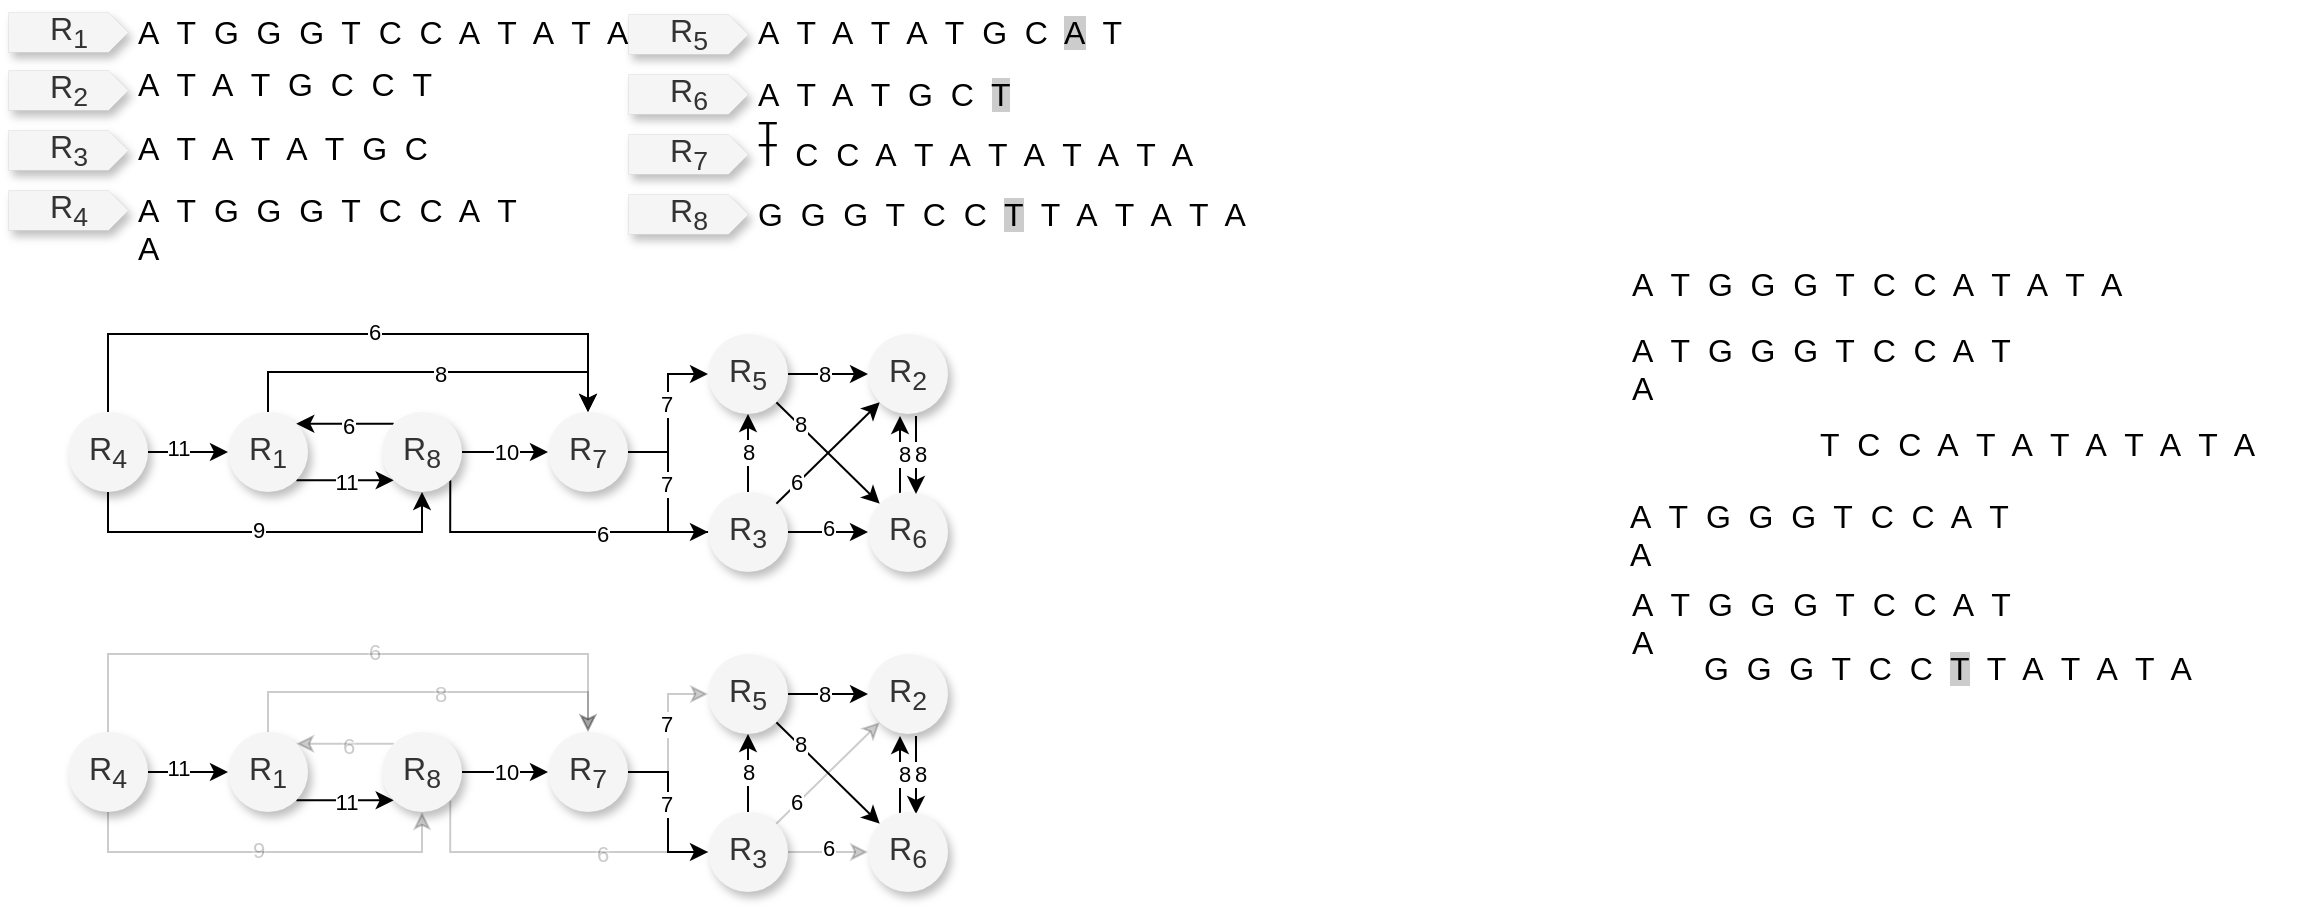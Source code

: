<mxfile version="24.3.1" type="github">
  <diagram name="Page-1" id="3ytib0Ygw_xLYDBIZhBg">
    <mxGraphModel dx="1434" dy="759" grid="1" gridSize="10" guides="1" tooltips="1" connect="1" arrows="1" fold="1" page="1" pageScale="1" pageWidth="850" pageHeight="1100" math="0" shadow="0">
      <root>
        <mxCell id="0" />
        <mxCell id="1" parent="0" />
        <mxCell id="NRrkbkx58YSTAkcjEtVz-2" value="&lt;font style=&quot;font-size: 16px;&quot;&gt;A&amp;nbsp; T&amp;nbsp; G&amp;nbsp; G&amp;nbsp; G&amp;nbsp; T&amp;nbsp; C&amp;nbsp; C&amp;nbsp; A&amp;nbsp; T&amp;nbsp; A&lt;/font&gt;&lt;font style=&quot;font-size: 16px;&quot;&gt;&amp;nbsp; T&lt;/font&gt;&lt;font style=&quot;font-size: 16px;&quot;&gt;&amp;nbsp; A&amp;nbsp; &lt;/font&gt;" style="text;whiteSpace=wrap;html=1;" vertex="1" parent="1">
          <mxGeometry x="73" y="34" width="260" height="33" as="geometry" />
        </mxCell>
        <mxCell id="NRrkbkx58YSTAkcjEtVz-3" value="&lt;font style=&quot;font-size: 16px;&quot;&gt;A&amp;nbsp; T&amp;nbsp; G&amp;nbsp; G&amp;nbsp; G&amp;nbsp; T&amp;nbsp; C&amp;nbsp; C&amp;nbsp; A&amp;nbsp; T&amp;nbsp; A&lt;/font&gt;&lt;font style=&quot;font-size: 16px;&quot;&gt;&amp;nbsp; &lt;/font&gt;" style="text;whiteSpace=wrap;html=1;" vertex="1" parent="1">
          <mxGeometry x="73" y="122.5" width="211" height="33" as="geometry" />
        </mxCell>
        <mxCell id="NRrkbkx58YSTAkcjEtVz-4" value="&lt;font style=&quot;font-size: 16px;&quot;&gt;G&amp;nbsp; G&amp;nbsp; G&amp;nbsp; T&amp;nbsp; C&amp;nbsp; C&amp;nbsp; &lt;span style=&quot;background-color: rgb(204, 204, 204);&quot;&gt;T&lt;/span&gt;&amp;nbsp; T&amp;nbsp; A&lt;/font&gt;&lt;font style=&quot;font-size: 16px;&quot;&gt;&amp;nbsp; T&lt;/font&gt;&lt;font style=&quot;font-size: 16px;&quot;&gt;&amp;nbsp; A&amp;nbsp; T&lt;/font&gt;&lt;font style=&quot;font-size: 16px;&quot;&gt;&amp;nbsp; &lt;/font&gt;&lt;font style=&quot;font-size: 16px;&quot;&gt;A&lt;/font&gt;" style="text;whiteSpace=wrap;html=1;" vertex="1" parent="1">
          <mxGeometry x="383" y="125" width="270" height="30" as="geometry" />
        </mxCell>
        <mxCell id="NRrkbkx58YSTAkcjEtVz-5" value="&lt;font style=&quot;font-size: 16px;&quot;&gt;T&amp;nbsp; C&amp;nbsp; C&amp;nbsp; A&amp;nbsp; T&amp;nbsp; A&lt;/font&gt;&lt;font style=&quot;font-size: 16px;&quot;&gt;&amp;nbsp; T&lt;/font&gt;&lt;font style=&quot;font-size: 16px;&quot;&gt;&amp;nbsp; A&amp;nbsp; T&lt;/font&gt;&lt;font style=&quot;font-size: 16px;&quot;&gt;&amp;nbsp; &lt;/font&gt;&lt;font style=&quot;font-size: 16px;&quot;&gt;A&amp;nbsp; T&lt;/font&gt;&lt;font style=&quot;font-size: 16px;&quot;&gt;&amp;nbsp; A&lt;/font&gt;" style="text;whiteSpace=wrap;html=1;" vertex="1" parent="1">
          <mxGeometry x="383" y="95" width="250" height="25" as="geometry" />
        </mxCell>
        <mxCell id="NRrkbkx58YSTAkcjEtVz-6" value="&lt;font style=&quot;font-size: 16px;&quot;&gt; &lt;/font&gt;&lt;font style=&quot;font-size: 16px;&quot;&gt;A&amp;nbsp; T&lt;/font&gt;&lt;font style=&quot;font-size: 16px;&quot;&gt;&amp;nbsp; A&amp;nbsp; T&amp;nbsp; A&amp;nbsp; &lt;/font&gt;&lt;font style=&quot;font-size: 16px;&quot;&gt;T&amp;nbsp; &lt;/font&gt;&lt;font style=&quot;font-size: 16px;&quot;&gt;G&amp;nbsp; C&amp;nbsp; &lt;span style=&quot;background-color: rgb(204, 204, 204);&quot;&gt;A&lt;/span&gt;&amp;nbsp; T&lt;br&gt;&lt;/font&gt;" style="text;whiteSpace=wrap;html=1;" vertex="1" parent="1">
          <mxGeometry x="383" y="34" width="190" height="34" as="geometry" />
        </mxCell>
        <mxCell id="NRrkbkx58YSTAkcjEtVz-7" value="&lt;font style=&quot;font-size: 16px;&quot;&gt;A&amp;nbsp; T&lt;/font&gt;&lt;font style=&quot;font-size: 16px;&quot;&gt;&amp;nbsp; A&amp;nbsp; T&amp;nbsp; A&amp;nbsp; &lt;/font&gt;&lt;font style=&quot;font-size: 16px;&quot;&gt;T&amp;nbsp; &lt;/font&gt;&lt;font style=&quot;font-size: 16px;&quot;&gt;G&amp;nbsp; C&lt;/font&gt;" style="text;whiteSpace=wrap;html=1;" vertex="1" parent="1">
          <mxGeometry x="73" y="92" width="170" height="29" as="geometry" />
        </mxCell>
        <mxCell id="NRrkbkx58YSTAkcjEtVz-8" value="&lt;font style=&quot;font-size: 16px;&quot;&gt; A&amp;nbsp; T&amp;nbsp; A&amp;nbsp; &lt;/font&gt;&lt;font style=&quot;font-size: 16px;&quot;&gt;T&amp;nbsp; &lt;/font&gt;&lt;font style=&quot;font-size: 16px;&quot;&gt;G&amp;nbsp; С&amp;nbsp; С&amp;nbsp; T&lt;br&gt;&lt;/font&gt;" style="text;whiteSpace=wrap;html=1;" vertex="1" parent="1">
          <mxGeometry x="73" y="60" width="164" height="29" as="geometry" />
        </mxCell>
        <mxCell id="NRrkbkx58YSTAkcjEtVz-9" value="&lt;font style=&quot;font-size: 16px;&quot;&gt;A&amp;nbsp; T&amp;nbsp; A&amp;nbsp; &lt;/font&gt;&lt;font style=&quot;font-size: 16px;&quot;&gt;T&amp;nbsp; &lt;/font&gt;&lt;font style=&quot;font-size: 16px;&quot;&gt;G&amp;nbsp; C&amp;nbsp; &lt;span style=&quot;background-color: rgb(204, 204, 204);&quot;&gt;T&lt;/span&gt;&amp;nbsp; T&lt;/font&gt;&lt;font style=&quot;font-size: 16px;&quot;&gt; &lt;/font&gt;" style="text;whiteSpace=wrap;html=1;" vertex="1" parent="1">
          <mxGeometry x="383" y="65.0" width="144" height="30" as="geometry" />
        </mxCell>
        <mxCell id="NRrkbkx58YSTAkcjEtVz-11" value="&lt;font style=&quot;font-size: 16px;&quot;&gt;R&lt;sub&gt;1&lt;br&gt;&lt;/sub&gt;&lt;/font&gt;" style="html=1;shadow=1;dashed=0;align=center;verticalAlign=middle;shape=mxgraph.arrows2.arrow;dy=0;dx=10;notch=0;fillColor=#f5f5f5;fontColor=#333333;strokeColor=#666666;strokeWidth=0;" vertex="1" parent="1">
          <mxGeometry x="10" y="40" width="60" height="20" as="geometry" />
        </mxCell>
        <mxCell id="NRrkbkx58YSTAkcjEtVz-19" value="&lt;font style=&quot;font-size: 16px;&quot;&gt;R&lt;sub&gt;2&lt;br&gt;&lt;/sub&gt;&lt;/font&gt;" style="html=1;shadow=1;dashed=0;align=center;verticalAlign=middle;shape=mxgraph.arrows2.arrow;dy=0;dx=10;notch=0;fillColor=#f5f5f5;fontColor=#333333;strokeColor=#666666;strokeWidth=0;" vertex="1" parent="1">
          <mxGeometry x="10" y="69" width="60" height="20" as="geometry" />
        </mxCell>
        <mxCell id="NRrkbkx58YSTAkcjEtVz-20" value="&lt;font style=&quot;font-size: 16px;&quot;&gt;R&lt;sub&gt;3&lt;br&gt;&lt;/sub&gt;&lt;/font&gt;" style="html=1;shadow=1;dashed=0;align=center;verticalAlign=middle;shape=mxgraph.arrows2.arrow;dy=0;dx=10;notch=0;fillColor=#f5f5f5;fontColor=#333333;strokeColor=#666666;strokeWidth=0;" vertex="1" parent="1">
          <mxGeometry x="10" y="99" width="60" height="20" as="geometry" />
        </mxCell>
        <mxCell id="NRrkbkx58YSTAkcjEtVz-21" value="&lt;font style=&quot;font-size: 16px;&quot;&gt;R&lt;sub&gt;4&lt;br&gt;&lt;/sub&gt;&lt;/font&gt;" style="html=1;shadow=1;dashed=0;align=center;verticalAlign=middle;shape=mxgraph.arrows2.arrow;dy=0;dx=10;notch=0;fillColor=#f5f5f5;fontColor=#333333;strokeColor=#666666;strokeWidth=0;" vertex="1" parent="1">
          <mxGeometry x="10" y="129" width="60" height="20" as="geometry" />
        </mxCell>
        <mxCell id="NRrkbkx58YSTAkcjEtVz-22" value="&lt;font style=&quot;font-size: 16px;&quot;&gt;R&lt;sub&gt;5&lt;br&gt;&lt;/sub&gt;&lt;/font&gt;" style="html=1;shadow=1;dashed=0;align=center;verticalAlign=middle;shape=mxgraph.arrows2.arrow;dy=0;dx=10;notch=0;fillColor=#f5f5f5;fontColor=#333333;strokeColor=#666666;strokeWidth=0;" vertex="1" parent="1">
          <mxGeometry x="320" y="41" width="60" height="20" as="geometry" />
        </mxCell>
        <mxCell id="NRrkbkx58YSTAkcjEtVz-23" value="&lt;font style=&quot;font-size: 16px;&quot;&gt;R&lt;sub&gt;6&lt;br&gt;&lt;/sub&gt;&lt;/font&gt;" style="html=1;shadow=1;dashed=0;align=center;verticalAlign=middle;shape=mxgraph.arrows2.arrow;dy=0;dx=10;notch=0;fillColor=#f5f5f5;fontColor=#333333;strokeColor=#666666;strokeWidth=0;" vertex="1" parent="1">
          <mxGeometry x="320" y="71" width="60" height="20" as="geometry" />
        </mxCell>
        <mxCell id="NRrkbkx58YSTAkcjEtVz-24" value="&lt;font style=&quot;font-size: 16px;&quot;&gt;R&lt;sub&gt;7&lt;br&gt;&lt;/sub&gt;&lt;/font&gt;" style="html=1;shadow=1;dashed=0;align=center;verticalAlign=middle;shape=mxgraph.arrows2.arrow;dy=0;dx=10;notch=0;fillColor=#f5f5f5;fontColor=#333333;strokeColor=#666666;strokeWidth=0;" vertex="1" parent="1">
          <mxGeometry x="320" y="101" width="60" height="20" as="geometry" />
        </mxCell>
        <mxCell id="NRrkbkx58YSTAkcjEtVz-25" value="&lt;font style=&quot;font-size: 16px;&quot;&gt;R&lt;sub&gt;8&lt;br&gt;&lt;/sub&gt;&lt;/font&gt;" style="html=1;shadow=1;dashed=0;align=center;verticalAlign=middle;shape=mxgraph.arrows2.arrow;dy=0;dx=10;notch=0;fillColor=#f5f5f5;fontColor=#333333;strokeColor=#666666;strokeWidth=0;" vertex="1" parent="1">
          <mxGeometry x="320" y="131" width="60" height="20" as="geometry" />
        </mxCell>
        <mxCell id="NRrkbkx58YSTAkcjEtVz-107" value="" style="group" vertex="1" connectable="0" parent="1">
          <mxGeometry x="40" y="201" width="440" height="119" as="geometry" />
        </mxCell>
        <mxCell id="NRrkbkx58YSTAkcjEtVz-101" style="rounded=0;orthogonalLoop=1;jettySize=auto;html=1;exitX=1;exitY=1;exitDx=0;exitDy=0;entryX=0;entryY=0;entryDx=0;entryDy=0;" edge="1" parent="NRrkbkx58YSTAkcjEtVz-107" source="NRrkbkx58YSTAkcjEtVz-84" target="NRrkbkx58YSTAkcjEtVz-89">
          <mxGeometry relative="1" as="geometry" />
        </mxCell>
        <mxCell id="NRrkbkx58YSTAkcjEtVz-35" style="edgeStyle=orthogonalEdgeStyle;rounded=0;orthogonalLoop=1;jettySize=auto;html=1;exitX=1;exitY=0.5;exitDx=0;exitDy=0;entryX=0;entryY=0.5;entryDx=0;entryDy=0;" edge="1" parent="NRrkbkx58YSTAkcjEtVz-107" source="NRrkbkx58YSTAkcjEtVz-27" target="NRrkbkx58YSTAkcjEtVz-34">
          <mxGeometry relative="1" as="geometry" />
        </mxCell>
        <mxCell id="NRrkbkx58YSTAkcjEtVz-53" value="11" style="edgeLabel;html=1;align=center;verticalAlign=middle;resizable=0;points=[];" vertex="1" connectable="0" parent="NRrkbkx58YSTAkcjEtVz-35">
          <mxGeometry x="-0.242" y="2" relative="1" as="geometry">
            <mxPoint as="offset" />
          </mxGeometry>
        </mxCell>
        <mxCell id="NRrkbkx58YSTAkcjEtVz-42" style="edgeStyle=orthogonalEdgeStyle;rounded=0;orthogonalLoop=1;jettySize=auto;html=1;exitX=0.5;exitY=1;exitDx=0;exitDy=0;entryX=0.5;entryY=1;entryDx=0;entryDy=0;" edge="1" parent="NRrkbkx58YSTAkcjEtVz-107" source="NRrkbkx58YSTAkcjEtVz-27" target="NRrkbkx58YSTAkcjEtVz-40">
          <mxGeometry relative="1" as="geometry" />
        </mxCell>
        <mxCell id="NRrkbkx58YSTAkcjEtVz-52" value="9" style="edgeLabel;html=1;align=center;verticalAlign=middle;resizable=0;points=[];" vertex="1" connectable="0" parent="NRrkbkx58YSTAkcjEtVz-42">
          <mxGeometry x="-0.035" y="1" relative="1" as="geometry">
            <mxPoint as="offset" />
          </mxGeometry>
        </mxCell>
        <mxCell id="NRrkbkx58YSTAkcjEtVz-61" style="edgeStyle=orthogonalEdgeStyle;rounded=0;orthogonalLoop=1;jettySize=auto;html=1;exitX=0.5;exitY=0;exitDx=0;exitDy=0;entryX=0.5;entryY=0;entryDx=0;entryDy=0;" edge="1" parent="NRrkbkx58YSTAkcjEtVz-107" source="NRrkbkx58YSTAkcjEtVz-27" target="NRrkbkx58YSTAkcjEtVz-55">
          <mxGeometry relative="1" as="geometry">
            <Array as="points">
              <mxPoint x="20" />
              <mxPoint x="260" />
            </Array>
          </mxGeometry>
        </mxCell>
        <mxCell id="NRrkbkx58YSTAkcjEtVz-63" value="6" style="edgeLabel;html=1;align=center;verticalAlign=middle;resizable=0;points=[];" vertex="1" connectable="0" parent="NRrkbkx58YSTAkcjEtVz-61">
          <mxGeometry x="0.083" y="1" relative="1" as="geometry">
            <mxPoint as="offset" />
          </mxGeometry>
        </mxCell>
        <mxCell id="NRrkbkx58YSTAkcjEtVz-27" value="&lt;font style=&quot;font-size: 16px;&quot;&gt;R&lt;sub&gt;4&lt;/sub&gt;&lt;/font&gt;" style="ellipse;whiteSpace=wrap;html=1;aspect=fixed;fillColor=#f5f5f5;fontColor=#333333;strokeColor=none;shadow=1;" vertex="1" parent="NRrkbkx58YSTAkcjEtVz-107">
          <mxGeometry y="39" width="40" height="40" as="geometry" />
        </mxCell>
        <mxCell id="NRrkbkx58YSTAkcjEtVz-60" style="edgeStyle=orthogonalEdgeStyle;rounded=0;orthogonalLoop=1;jettySize=auto;html=1;exitX=0.5;exitY=0;exitDx=0;exitDy=0;entryX=0.5;entryY=0;entryDx=0;entryDy=0;" edge="1" parent="NRrkbkx58YSTAkcjEtVz-107" source="NRrkbkx58YSTAkcjEtVz-34" target="NRrkbkx58YSTAkcjEtVz-55">
          <mxGeometry relative="1" as="geometry" />
        </mxCell>
        <mxCell id="NRrkbkx58YSTAkcjEtVz-62" value="8" style="edgeLabel;html=1;align=center;verticalAlign=middle;resizable=0;points=[];" vertex="1" connectable="0" parent="NRrkbkx58YSTAkcjEtVz-60">
          <mxGeometry x="0.056" y="-1" relative="1" as="geometry">
            <mxPoint as="offset" />
          </mxGeometry>
        </mxCell>
        <mxCell id="NRrkbkx58YSTAkcjEtVz-75" style="edgeStyle=orthogonalEdgeStyle;rounded=0;orthogonalLoop=1;jettySize=auto;html=1;exitX=1;exitY=1;exitDx=0;exitDy=0;entryX=0;entryY=1;entryDx=0;entryDy=0;" edge="1" parent="NRrkbkx58YSTAkcjEtVz-107" source="NRrkbkx58YSTAkcjEtVz-34" target="NRrkbkx58YSTAkcjEtVz-40">
          <mxGeometry relative="1" as="geometry" />
        </mxCell>
        <mxCell id="NRrkbkx58YSTAkcjEtVz-76" value="11" style="edgeLabel;html=1;align=center;verticalAlign=middle;resizable=0;points=[];" vertex="1" connectable="0" parent="NRrkbkx58YSTAkcjEtVz-75">
          <mxGeometry x="0.139" y="-1" relative="1" as="geometry">
            <mxPoint as="offset" />
          </mxGeometry>
        </mxCell>
        <mxCell id="NRrkbkx58YSTAkcjEtVz-34" value="&lt;font style=&quot;font-size: 16px;&quot;&gt;R&lt;sub&gt;1&lt;/sub&gt;&lt;/font&gt;" style="ellipse;whiteSpace=wrap;html=1;aspect=fixed;fillColor=#f5f5f5;fontColor=#333333;strokeColor=none;shadow=1;" vertex="1" parent="NRrkbkx58YSTAkcjEtVz-107">
          <mxGeometry x="80" y="39" width="40" height="40" as="geometry" />
        </mxCell>
        <mxCell id="NRrkbkx58YSTAkcjEtVz-56" style="edgeStyle=orthogonalEdgeStyle;rounded=0;orthogonalLoop=1;jettySize=auto;html=1;exitX=1;exitY=0.5;exitDx=0;exitDy=0;entryX=0;entryY=0.5;entryDx=0;entryDy=0;" edge="1" parent="NRrkbkx58YSTAkcjEtVz-107" source="NRrkbkx58YSTAkcjEtVz-40" target="NRrkbkx58YSTAkcjEtVz-55">
          <mxGeometry relative="1" as="geometry" />
        </mxCell>
        <mxCell id="NRrkbkx58YSTAkcjEtVz-57" value="10" style="edgeLabel;html=1;align=center;verticalAlign=middle;resizable=0;points=[];" vertex="1" connectable="0" parent="NRrkbkx58YSTAkcjEtVz-56">
          <mxGeometry x="0.004" relative="1" as="geometry">
            <mxPoint as="offset" />
          </mxGeometry>
        </mxCell>
        <mxCell id="NRrkbkx58YSTAkcjEtVz-73" style="edgeStyle=orthogonalEdgeStyle;rounded=0;orthogonalLoop=1;jettySize=auto;html=1;exitX=0;exitY=0;exitDx=0;exitDy=0;entryX=1;entryY=0;entryDx=0;entryDy=0;" edge="1" parent="NRrkbkx58YSTAkcjEtVz-107" source="NRrkbkx58YSTAkcjEtVz-40" target="NRrkbkx58YSTAkcjEtVz-34">
          <mxGeometry relative="1" as="geometry" />
        </mxCell>
        <mxCell id="NRrkbkx58YSTAkcjEtVz-74" value="6" style="edgeLabel;html=1;align=center;verticalAlign=middle;resizable=0;points=[];" vertex="1" connectable="0" parent="NRrkbkx58YSTAkcjEtVz-73">
          <mxGeometry x="0.052" y="-1" relative="1" as="geometry">
            <mxPoint y="2" as="offset" />
          </mxGeometry>
        </mxCell>
        <mxCell id="NRrkbkx58YSTAkcjEtVz-77" style="edgeStyle=orthogonalEdgeStyle;rounded=0;orthogonalLoop=1;jettySize=auto;html=1;exitX=1;exitY=1;exitDx=0;exitDy=0;entryX=0.5;entryY=1;entryDx=0;entryDy=0;" edge="1" parent="NRrkbkx58YSTAkcjEtVz-107" source="NRrkbkx58YSTAkcjEtVz-40" target="NRrkbkx58YSTAkcjEtVz-64">
          <mxGeometry relative="1" as="geometry">
            <Array as="points">
              <mxPoint x="191" y="99" />
              <mxPoint x="340" y="99" />
            </Array>
          </mxGeometry>
        </mxCell>
        <mxCell id="NRrkbkx58YSTAkcjEtVz-78" value="6" style="edgeLabel;html=1;align=center;verticalAlign=middle;resizable=0;points=[];" vertex="1" connectable="0" parent="NRrkbkx58YSTAkcjEtVz-77">
          <mxGeometry x="0.043" y="-1" relative="1" as="geometry">
            <mxPoint as="offset" />
          </mxGeometry>
        </mxCell>
        <mxCell id="NRrkbkx58YSTAkcjEtVz-40" value="&lt;font style=&quot;font-size: 16px;&quot;&gt;R&lt;sub&gt;8&lt;/sub&gt;&lt;/font&gt;" style="ellipse;whiteSpace=wrap;html=1;aspect=fixed;fillColor=#f5f5f5;fontColor=#333333;strokeColor=none;shadow=1;" vertex="1" parent="NRrkbkx58YSTAkcjEtVz-107">
          <mxGeometry x="157" y="39" width="40" height="40" as="geometry" />
        </mxCell>
        <mxCell id="NRrkbkx58YSTAkcjEtVz-65" style="edgeStyle=orthogonalEdgeStyle;rounded=0;orthogonalLoop=1;jettySize=auto;html=1;exitX=1;exitY=0.5;exitDx=0;exitDy=0;entryX=0;entryY=0.5;entryDx=0;entryDy=0;" edge="1" parent="NRrkbkx58YSTAkcjEtVz-107" source="NRrkbkx58YSTAkcjEtVz-55" target="NRrkbkx58YSTAkcjEtVz-64">
          <mxGeometry relative="1" as="geometry" />
        </mxCell>
        <mxCell id="NRrkbkx58YSTAkcjEtVz-81" value="7" style="edgeLabel;html=1;align=center;verticalAlign=middle;resizable=0;points=[];" vertex="1" connectable="0" parent="NRrkbkx58YSTAkcjEtVz-65">
          <mxGeometry x="-0.105" y="-1" relative="1" as="geometry">
            <mxPoint as="offset" />
          </mxGeometry>
        </mxCell>
        <mxCell id="NRrkbkx58YSTAkcjEtVz-86" style="edgeStyle=orthogonalEdgeStyle;rounded=0;orthogonalLoop=1;jettySize=auto;html=1;exitX=1;exitY=0.5;exitDx=0;exitDy=0;entryX=0;entryY=0.5;entryDx=0;entryDy=0;" edge="1" parent="NRrkbkx58YSTAkcjEtVz-107" source="NRrkbkx58YSTAkcjEtVz-55" target="NRrkbkx58YSTAkcjEtVz-84">
          <mxGeometry relative="1" as="geometry" />
        </mxCell>
        <mxCell id="NRrkbkx58YSTAkcjEtVz-87" value="7" style="edgeLabel;html=1;align=center;verticalAlign=middle;resizable=0;points=[];" vertex="1" connectable="0" parent="NRrkbkx58YSTAkcjEtVz-86">
          <mxGeometry x="0.117" y="1" relative="1" as="geometry">
            <mxPoint as="offset" />
          </mxGeometry>
        </mxCell>
        <mxCell id="NRrkbkx58YSTAkcjEtVz-55" value="&lt;font style=&quot;font-size: 16px;&quot;&gt;R&lt;sub&gt;7&lt;/sub&gt;&lt;/font&gt;" style="ellipse;whiteSpace=wrap;html=1;aspect=fixed;fillColor=#f5f5f5;fontColor=#333333;strokeColor=none;shadow=1;" vertex="1" parent="NRrkbkx58YSTAkcjEtVz-107">
          <mxGeometry x="240" y="39" width="40" height="40" as="geometry" />
        </mxCell>
        <mxCell id="NRrkbkx58YSTAkcjEtVz-94" style="rounded=0;orthogonalLoop=1;jettySize=auto;html=1;exitX=1;exitY=0;exitDx=0;exitDy=0;entryX=0;entryY=1;entryDx=0;entryDy=0;" edge="1" parent="NRrkbkx58YSTAkcjEtVz-107" source="NRrkbkx58YSTAkcjEtVz-64" target="NRrkbkx58YSTAkcjEtVz-88">
          <mxGeometry relative="1" as="geometry" />
        </mxCell>
        <mxCell id="NRrkbkx58YSTAkcjEtVz-96" value="6" style="edgeLabel;html=1;align=center;verticalAlign=middle;resizable=0;points=[];" vertex="1" connectable="0" parent="NRrkbkx58YSTAkcjEtVz-94">
          <mxGeometry x="0.021" y="2" relative="1" as="geometry">
            <mxPoint x="-15" y="16" as="offset" />
          </mxGeometry>
        </mxCell>
        <mxCell id="NRrkbkx58YSTAkcjEtVz-97" style="edgeStyle=orthogonalEdgeStyle;rounded=0;orthogonalLoop=1;jettySize=auto;html=1;exitX=0.5;exitY=0;exitDx=0;exitDy=0;entryX=0.5;entryY=1;entryDx=0;entryDy=0;" edge="1" parent="NRrkbkx58YSTAkcjEtVz-107" source="NRrkbkx58YSTAkcjEtVz-64" target="NRrkbkx58YSTAkcjEtVz-84">
          <mxGeometry relative="1" as="geometry" />
        </mxCell>
        <mxCell id="NRrkbkx58YSTAkcjEtVz-98" value="8" style="edgeLabel;html=1;align=center;verticalAlign=middle;resizable=0;points=[];" vertex="1" connectable="0" parent="NRrkbkx58YSTAkcjEtVz-97">
          <mxGeometry x="0.058" relative="1" as="geometry">
            <mxPoint as="offset" />
          </mxGeometry>
        </mxCell>
        <mxCell id="NRrkbkx58YSTAkcjEtVz-99" style="edgeStyle=orthogonalEdgeStyle;rounded=0;orthogonalLoop=1;jettySize=auto;html=1;exitX=1;exitY=0.5;exitDx=0;exitDy=0;entryX=0;entryY=0.5;entryDx=0;entryDy=0;" edge="1" parent="NRrkbkx58YSTAkcjEtVz-107" source="NRrkbkx58YSTAkcjEtVz-64" target="NRrkbkx58YSTAkcjEtVz-89">
          <mxGeometry relative="1" as="geometry" />
        </mxCell>
        <mxCell id="NRrkbkx58YSTAkcjEtVz-100" value="6" style="edgeLabel;html=1;align=center;verticalAlign=middle;resizable=0;points=[];" vertex="1" connectable="0" parent="NRrkbkx58YSTAkcjEtVz-99">
          <mxGeometry x="-0.002" y="2" relative="1" as="geometry">
            <mxPoint as="offset" />
          </mxGeometry>
        </mxCell>
        <mxCell id="NRrkbkx58YSTAkcjEtVz-64" value="&lt;font style=&quot;font-size: 16px;&quot;&gt;R&lt;sub&gt;3&lt;/sub&gt;&lt;/font&gt;" style="ellipse;whiteSpace=wrap;html=1;aspect=fixed;fillColor=#f5f5f5;fontColor=#333333;strokeColor=none;shadow=1;" vertex="1" parent="NRrkbkx58YSTAkcjEtVz-107">
          <mxGeometry x="320" y="79" width="40" height="40" as="geometry" />
        </mxCell>
        <mxCell id="NRrkbkx58YSTAkcjEtVz-103" style="edgeStyle=orthogonalEdgeStyle;rounded=0;orthogonalLoop=1;jettySize=auto;html=1;exitX=1;exitY=0.5;exitDx=0;exitDy=0;" edge="1" parent="NRrkbkx58YSTAkcjEtVz-107" source="NRrkbkx58YSTAkcjEtVz-84" target="NRrkbkx58YSTAkcjEtVz-88">
          <mxGeometry relative="1" as="geometry" />
        </mxCell>
        <mxCell id="NRrkbkx58YSTAkcjEtVz-104" value="8" style="edgeLabel;html=1;align=center;verticalAlign=middle;resizable=0;points=[];" vertex="1" connectable="0" parent="NRrkbkx58YSTAkcjEtVz-103">
          <mxGeometry x="-0.105" relative="1" as="geometry">
            <mxPoint as="offset" />
          </mxGeometry>
        </mxCell>
        <mxCell id="NRrkbkx58YSTAkcjEtVz-84" value="&lt;font style=&quot;font-size: 16px;&quot;&gt;R&lt;sub&gt;5&lt;/sub&gt;&lt;/font&gt;" style="ellipse;whiteSpace=wrap;html=1;aspect=fixed;fillColor=#f5f5f5;fontColor=#333333;strokeColor=none;shadow=1;" vertex="1" parent="NRrkbkx58YSTAkcjEtVz-107">
          <mxGeometry x="320" width="40" height="40" as="geometry" />
        </mxCell>
        <mxCell id="NRrkbkx58YSTAkcjEtVz-88" value="&lt;font style=&quot;font-size: 16px;&quot;&gt;R&lt;sub&gt;2&lt;/sub&gt;&lt;/font&gt;" style="ellipse;whiteSpace=wrap;html=1;aspect=fixed;fillColor=#f5f5f5;fontColor=#333333;strokeColor=none;shadow=1;" vertex="1" parent="NRrkbkx58YSTAkcjEtVz-107">
          <mxGeometry x="400" width="40" height="40" as="geometry" />
        </mxCell>
        <mxCell id="NRrkbkx58YSTAkcjEtVz-105" style="edgeStyle=orthogonalEdgeStyle;rounded=0;orthogonalLoop=1;jettySize=auto;html=1;exitX=0.5;exitY=0;exitDx=0;exitDy=0;entryX=0.5;entryY=1;entryDx=0;entryDy=0;startArrow=none;startFill=0;" edge="1" parent="NRrkbkx58YSTAkcjEtVz-107">
          <mxGeometry relative="1" as="geometry">
            <mxPoint x="416.0" y="80.0" as="sourcePoint" />
            <mxPoint x="416.0" y="41" as="targetPoint" />
          </mxGeometry>
        </mxCell>
        <mxCell id="NRrkbkx58YSTAkcjEtVz-106" value="8" style="edgeLabel;html=1;align=center;verticalAlign=middle;resizable=0;points=[];" vertex="1" connectable="0" parent="NRrkbkx58YSTAkcjEtVz-105">
          <mxGeometry x="0.022" y="-2" relative="1" as="geometry">
            <mxPoint as="offset" />
          </mxGeometry>
        </mxCell>
        <mxCell id="NRrkbkx58YSTAkcjEtVz-89" value="&lt;font style=&quot;font-size: 16px;&quot;&gt;R&lt;sub&gt;6&lt;/sub&gt;&lt;/font&gt;" style="ellipse;whiteSpace=wrap;html=1;aspect=fixed;fillColor=#f5f5f5;fontColor=#333333;strokeColor=none;shadow=1;" vertex="1" parent="NRrkbkx58YSTAkcjEtVz-107">
          <mxGeometry x="400" y="79" width="40" height="40" as="geometry" />
        </mxCell>
        <mxCell id="NRrkbkx58YSTAkcjEtVz-102" value="8" style="edgeLabel;html=1;align=center;verticalAlign=middle;resizable=0;points=[];" vertex="1" connectable="0" parent="NRrkbkx58YSTAkcjEtVz-107">
          <mxGeometry x="380.331" y="92.355" as="geometry">
            <mxPoint x="-15" y="-48" as="offset" />
          </mxGeometry>
        </mxCell>
        <mxCell id="NRrkbkx58YSTAkcjEtVz-108" value="&lt;font style=&quot;font-size: 16px;&quot;&gt;A&amp;nbsp; T&amp;nbsp; G&amp;nbsp; G&amp;nbsp; G&amp;nbsp; T&amp;nbsp; C&amp;nbsp; C&amp;nbsp; A&amp;nbsp; T&amp;nbsp; A&lt;/font&gt;&lt;font style=&quot;font-size: 16px;&quot;&gt;&amp;nbsp; &lt;/font&gt;" style="text;whiteSpace=wrap;html=1;" vertex="1" parent="1">
          <mxGeometry x="820" y="193" width="211" height="33" as="geometry" />
        </mxCell>
        <mxCell id="NRrkbkx58YSTAkcjEtVz-109" value="&lt;font style=&quot;font-size: 16px;&quot;&gt;A&amp;nbsp; T&amp;nbsp; G&amp;nbsp; G&amp;nbsp; G&amp;nbsp; T&amp;nbsp; C&amp;nbsp; C&amp;nbsp; A&amp;nbsp; T&amp;nbsp; A&lt;/font&gt;&lt;font style=&quot;font-size: 16px;&quot;&gt;&amp;nbsp; T&lt;/font&gt;&lt;font style=&quot;font-size: 16px;&quot;&gt;&amp;nbsp; A&amp;nbsp; &lt;/font&gt;" style="text;whiteSpace=wrap;html=1;" vertex="1" parent="1">
          <mxGeometry x="820" y="160" width="260" height="33" as="geometry" />
        </mxCell>
        <mxCell id="NRrkbkx58YSTAkcjEtVz-110" value="&lt;font style=&quot;font-size: 16px;&quot;&gt;A&amp;nbsp; T&amp;nbsp; G&amp;nbsp; G&amp;nbsp; G&amp;nbsp; T&amp;nbsp; C&amp;nbsp; C&amp;nbsp; A&amp;nbsp; T&amp;nbsp; A&lt;/font&gt;&lt;font style=&quot;font-size: 16px;&quot;&gt;&amp;nbsp; &lt;/font&gt;" style="text;whiteSpace=wrap;html=1;" vertex="1" parent="1">
          <mxGeometry x="820" y="320" width="211" height="33" as="geometry" />
        </mxCell>
        <mxCell id="NRrkbkx58YSTAkcjEtVz-111" value="&lt;font style=&quot;font-size: 16px;&quot;&gt;G&amp;nbsp; G&amp;nbsp; G&amp;nbsp; T&amp;nbsp; C&amp;nbsp; C&amp;nbsp; &lt;span style=&quot;background-color: rgb(204, 204, 204);&quot;&gt;T&lt;/span&gt;&amp;nbsp; T&amp;nbsp; A&lt;/font&gt;&lt;font style=&quot;font-size: 16px;&quot;&gt;&amp;nbsp; T&lt;/font&gt;&lt;font style=&quot;font-size: 16px;&quot;&gt;&amp;nbsp; A&amp;nbsp; T&lt;/font&gt;&lt;font style=&quot;font-size: 16px;&quot;&gt;&amp;nbsp; &lt;/font&gt;&lt;font style=&quot;font-size: 16px;&quot;&gt;A&lt;/font&gt;" style="text;whiteSpace=wrap;html=1;" vertex="1" parent="1">
          <mxGeometry x="856" y="352" width="270" height="30" as="geometry" />
        </mxCell>
        <mxCell id="NRrkbkx58YSTAkcjEtVz-112" value="&lt;font style=&quot;font-size: 16px;&quot;&gt;A&amp;nbsp; T&amp;nbsp; G&amp;nbsp; G&amp;nbsp; G&amp;nbsp; T&amp;nbsp; C&amp;nbsp; C&amp;nbsp; A&amp;nbsp; T&amp;nbsp; A&lt;/font&gt;&lt;font style=&quot;font-size: 16px;&quot;&gt;&amp;nbsp; &lt;/font&gt;" style="text;whiteSpace=wrap;html=1;" vertex="1" parent="1">
          <mxGeometry x="818.5" y="276" width="211" height="33" as="geometry" />
        </mxCell>
        <mxCell id="NRrkbkx58YSTAkcjEtVz-113" value="&lt;font style=&quot;font-size: 16px;&quot;&gt;T&amp;nbsp; C&amp;nbsp; C&amp;nbsp; A&amp;nbsp; T&amp;nbsp; A&lt;/font&gt;&lt;font style=&quot;font-size: 16px;&quot;&gt;&amp;nbsp; T&lt;/font&gt;&lt;font style=&quot;font-size: 16px;&quot;&gt;&amp;nbsp; A&amp;nbsp; T&lt;/font&gt;&lt;font style=&quot;font-size: 16px;&quot;&gt;&amp;nbsp; &lt;/font&gt;&lt;font style=&quot;font-size: 16px;&quot;&gt;A&amp;nbsp; T&lt;/font&gt;&lt;font style=&quot;font-size: 16px;&quot;&gt;&amp;nbsp; A&lt;/font&gt;" style="text;whiteSpace=wrap;html=1;" vertex="1" parent="1">
          <mxGeometry x="913.5" y="240" width="250" height="25" as="geometry" />
        </mxCell>
        <mxCell id="NRrkbkx58YSTAkcjEtVz-114" style="edgeStyle=orthogonalEdgeStyle;rounded=0;orthogonalLoop=1;jettySize=auto;html=1;exitX=0.5;exitY=0;exitDx=0;exitDy=0;entryX=0.5;entryY=1;entryDx=0;entryDy=0;startArrow=classic;startFill=1;endArrow=none;endFill=0;" edge="1" parent="1">
          <mxGeometry relative="1" as="geometry">
            <mxPoint x="464" y="281" as="sourcePoint" />
            <mxPoint x="464" y="242" as="targetPoint" />
          </mxGeometry>
        </mxCell>
        <mxCell id="NRrkbkx58YSTAkcjEtVz-115" value="8" style="edgeLabel;html=1;align=center;verticalAlign=middle;resizable=0;points=[];" vertex="1" connectable="0" parent="NRrkbkx58YSTAkcjEtVz-114">
          <mxGeometry x="0.022" y="-2" relative="1" as="geometry">
            <mxPoint as="offset" />
          </mxGeometry>
        </mxCell>
        <mxCell id="NRrkbkx58YSTAkcjEtVz-161" value="" style="group" vertex="1" connectable="0" parent="1">
          <mxGeometry x="40" y="361" width="440" height="119" as="geometry" />
        </mxCell>
        <mxCell id="NRrkbkx58YSTAkcjEtVz-157" style="edgeStyle=orthogonalEdgeStyle;rounded=0;orthogonalLoop=1;jettySize=auto;html=1;exitX=0.5;exitY=0;exitDx=0;exitDy=0;entryX=0.5;entryY=1;entryDx=0;entryDy=0;startArrow=classic;startFill=1;endArrow=none;endFill=0;" edge="1" parent="NRrkbkx58YSTAkcjEtVz-161">
          <mxGeometry relative="1" as="geometry">
            <mxPoint x="424" y="80" as="sourcePoint" />
            <mxPoint x="424" y="41" as="targetPoint" />
          </mxGeometry>
        </mxCell>
        <mxCell id="NRrkbkx58YSTAkcjEtVz-158" value="8" style="edgeLabel;html=1;align=center;verticalAlign=middle;resizable=0;points=[];" vertex="1" connectable="0" parent="NRrkbkx58YSTAkcjEtVz-157">
          <mxGeometry x="0.022" y="-2" relative="1" as="geometry">
            <mxPoint as="offset" />
          </mxGeometry>
        </mxCell>
        <mxCell id="NRrkbkx58YSTAkcjEtVz-117" style="rounded=0;orthogonalLoop=1;jettySize=auto;html=1;exitX=1;exitY=1;exitDx=0;exitDy=0;entryX=0;entryY=0;entryDx=0;entryDy=0;" edge="1" parent="NRrkbkx58YSTAkcjEtVz-161" source="NRrkbkx58YSTAkcjEtVz-151" target="NRrkbkx58YSTAkcjEtVz-155">
          <mxGeometry relative="1" as="geometry" />
        </mxCell>
        <mxCell id="NRrkbkx58YSTAkcjEtVz-118" style="edgeStyle=orthogonalEdgeStyle;rounded=0;orthogonalLoop=1;jettySize=auto;html=1;exitX=1;exitY=0.5;exitDx=0;exitDy=0;entryX=0;entryY=0.5;entryDx=0;entryDy=0;" edge="1" parent="NRrkbkx58YSTAkcjEtVz-161" source="NRrkbkx58YSTAkcjEtVz-124" target="NRrkbkx58YSTAkcjEtVz-129">
          <mxGeometry relative="1" as="geometry" />
        </mxCell>
        <mxCell id="NRrkbkx58YSTAkcjEtVz-119" value="11" style="edgeLabel;html=1;align=center;verticalAlign=middle;resizable=0;points=[];" vertex="1" connectable="0" parent="NRrkbkx58YSTAkcjEtVz-118">
          <mxGeometry x="-0.242" y="2" relative="1" as="geometry">
            <mxPoint as="offset" />
          </mxGeometry>
        </mxCell>
        <mxCell id="NRrkbkx58YSTAkcjEtVz-120" style="edgeStyle=orthogonalEdgeStyle;rounded=0;orthogonalLoop=1;jettySize=auto;html=1;exitX=0.5;exitY=1;exitDx=0;exitDy=0;entryX=0.5;entryY=1;entryDx=0;entryDy=0;opacity=20;" edge="1" parent="NRrkbkx58YSTAkcjEtVz-161" source="NRrkbkx58YSTAkcjEtVz-124" target="NRrkbkx58YSTAkcjEtVz-136">
          <mxGeometry relative="1" as="geometry" />
        </mxCell>
        <mxCell id="NRrkbkx58YSTAkcjEtVz-121" value="9" style="edgeLabel;html=1;align=center;verticalAlign=middle;resizable=0;points=[];textOpacity=20;" vertex="1" connectable="0" parent="NRrkbkx58YSTAkcjEtVz-120">
          <mxGeometry x="-0.035" y="1" relative="1" as="geometry">
            <mxPoint as="offset" />
          </mxGeometry>
        </mxCell>
        <mxCell id="NRrkbkx58YSTAkcjEtVz-122" style="edgeStyle=orthogonalEdgeStyle;rounded=0;orthogonalLoop=1;jettySize=auto;html=1;exitX=0.5;exitY=0;exitDx=0;exitDy=0;entryX=0.5;entryY=0;entryDx=0;entryDy=0;opacity=20;" edge="1" parent="NRrkbkx58YSTAkcjEtVz-161" source="NRrkbkx58YSTAkcjEtVz-124" target="NRrkbkx58YSTAkcjEtVz-141">
          <mxGeometry relative="1" as="geometry">
            <Array as="points">
              <mxPoint x="20" />
              <mxPoint x="260" />
            </Array>
          </mxGeometry>
        </mxCell>
        <mxCell id="NRrkbkx58YSTAkcjEtVz-123" value="6" style="edgeLabel;html=1;align=center;verticalAlign=middle;resizable=0;points=[];textOpacity=20;" vertex="1" connectable="0" parent="NRrkbkx58YSTAkcjEtVz-122">
          <mxGeometry x="0.083" y="1" relative="1" as="geometry">
            <mxPoint as="offset" />
          </mxGeometry>
        </mxCell>
        <mxCell id="NRrkbkx58YSTAkcjEtVz-124" value="&lt;font style=&quot;font-size: 16px;&quot;&gt;R&lt;sub&gt;4&lt;/sub&gt;&lt;/font&gt;" style="ellipse;whiteSpace=wrap;html=1;aspect=fixed;fillColor=#f5f5f5;fontColor=#333333;strokeColor=none;shadow=1;" vertex="1" parent="NRrkbkx58YSTAkcjEtVz-161">
          <mxGeometry y="39" width="40" height="40" as="geometry" />
        </mxCell>
        <mxCell id="NRrkbkx58YSTAkcjEtVz-125" style="edgeStyle=orthogonalEdgeStyle;rounded=0;orthogonalLoop=1;jettySize=auto;html=1;exitX=0.5;exitY=0;exitDx=0;exitDy=0;entryX=0.5;entryY=0;entryDx=0;entryDy=0;textOpacity=20;opacity=20;" edge="1" parent="NRrkbkx58YSTAkcjEtVz-161" source="NRrkbkx58YSTAkcjEtVz-129" target="NRrkbkx58YSTAkcjEtVz-141">
          <mxGeometry relative="1" as="geometry" />
        </mxCell>
        <mxCell id="NRrkbkx58YSTAkcjEtVz-126" value="8" style="edgeLabel;html=1;align=center;verticalAlign=middle;resizable=0;points=[];textOpacity=20;" vertex="1" connectable="0" parent="NRrkbkx58YSTAkcjEtVz-125">
          <mxGeometry x="0.056" y="-1" relative="1" as="geometry">
            <mxPoint as="offset" />
          </mxGeometry>
        </mxCell>
        <mxCell id="NRrkbkx58YSTAkcjEtVz-127" style="edgeStyle=orthogonalEdgeStyle;rounded=0;orthogonalLoop=1;jettySize=auto;html=1;exitX=1;exitY=1;exitDx=0;exitDy=0;entryX=0;entryY=1;entryDx=0;entryDy=0;" edge="1" parent="NRrkbkx58YSTAkcjEtVz-161" source="NRrkbkx58YSTAkcjEtVz-129" target="NRrkbkx58YSTAkcjEtVz-136">
          <mxGeometry relative="1" as="geometry" />
        </mxCell>
        <mxCell id="NRrkbkx58YSTAkcjEtVz-128" value="11" style="edgeLabel;html=1;align=center;verticalAlign=middle;resizable=0;points=[];" vertex="1" connectable="0" parent="NRrkbkx58YSTAkcjEtVz-127">
          <mxGeometry x="0.139" y="-1" relative="1" as="geometry">
            <mxPoint as="offset" />
          </mxGeometry>
        </mxCell>
        <mxCell id="NRrkbkx58YSTAkcjEtVz-129" value="&lt;font style=&quot;font-size: 16px;&quot;&gt;R&lt;sub&gt;1&lt;/sub&gt;&lt;/font&gt;" style="ellipse;whiteSpace=wrap;html=1;aspect=fixed;fillColor=#f5f5f5;fontColor=#333333;strokeColor=none;shadow=1;" vertex="1" parent="NRrkbkx58YSTAkcjEtVz-161">
          <mxGeometry x="80" y="39" width="40" height="40" as="geometry" />
        </mxCell>
        <mxCell id="NRrkbkx58YSTAkcjEtVz-130" style="edgeStyle=orthogonalEdgeStyle;rounded=0;orthogonalLoop=1;jettySize=auto;html=1;exitX=1;exitY=0.5;exitDx=0;exitDy=0;entryX=0;entryY=0.5;entryDx=0;entryDy=0;" edge="1" parent="NRrkbkx58YSTAkcjEtVz-161" source="NRrkbkx58YSTAkcjEtVz-136" target="NRrkbkx58YSTAkcjEtVz-141">
          <mxGeometry relative="1" as="geometry" />
        </mxCell>
        <mxCell id="NRrkbkx58YSTAkcjEtVz-131" value="10" style="edgeLabel;html=1;align=center;verticalAlign=middle;resizable=0;points=[];" vertex="1" connectable="0" parent="NRrkbkx58YSTAkcjEtVz-130">
          <mxGeometry x="0.004" relative="1" as="geometry">
            <mxPoint as="offset" />
          </mxGeometry>
        </mxCell>
        <mxCell id="NRrkbkx58YSTAkcjEtVz-132" style="edgeStyle=orthogonalEdgeStyle;rounded=0;orthogonalLoop=1;jettySize=auto;html=1;exitX=0;exitY=0;exitDx=0;exitDy=0;entryX=1;entryY=0;entryDx=0;entryDy=0;textOpacity=20;opacity=20;" edge="1" parent="NRrkbkx58YSTAkcjEtVz-161" source="NRrkbkx58YSTAkcjEtVz-136" target="NRrkbkx58YSTAkcjEtVz-129">
          <mxGeometry relative="1" as="geometry" />
        </mxCell>
        <mxCell id="NRrkbkx58YSTAkcjEtVz-133" value="6" style="edgeLabel;html=1;align=center;verticalAlign=middle;resizable=0;points=[];textOpacity=20;" vertex="1" connectable="0" parent="NRrkbkx58YSTAkcjEtVz-132">
          <mxGeometry x="0.052" y="-1" relative="1" as="geometry">
            <mxPoint y="2" as="offset" />
          </mxGeometry>
        </mxCell>
        <mxCell id="NRrkbkx58YSTAkcjEtVz-134" style="edgeStyle=orthogonalEdgeStyle;rounded=0;orthogonalLoop=1;jettySize=auto;html=1;exitX=1;exitY=1;exitDx=0;exitDy=0;entryX=0.5;entryY=1;entryDx=0;entryDy=0;opacity=20;" edge="1" parent="NRrkbkx58YSTAkcjEtVz-161" source="NRrkbkx58YSTAkcjEtVz-136" target="NRrkbkx58YSTAkcjEtVz-148">
          <mxGeometry relative="1" as="geometry">
            <Array as="points">
              <mxPoint x="191" y="99" />
              <mxPoint x="340" y="99" />
            </Array>
          </mxGeometry>
        </mxCell>
        <mxCell id="NRrkbkx58YSTAkcjEtVz-135" value="6" style="edgeLabel;html=1;align=center;verticalAlign=middle;resizable=0;points=[];textOpacity=20;" vertex="1" connectable="0" parent="NRrkbkx58YSTAkcjEtVz-134">
          <mxGeometry x="0.043" y="-1" relative="1" as="geometry">
            <mxPoint as="offset" />
          </mxGeometry>
        </mxCell>
        <mxCell id="NRrkbkx58YSTAkcjEtVz-136" value="&lt;font style=&quot;font-size: 16px;&quot;&gt;R&lt;sub&gt;8&lt;/sub&gt;&lt;/font&gt;" style="ellipse;whiteSpace=wrap;html=1;aspect=fixed;fillColor=#f5f5f5;fontColor=#333333;strokeColor=none;shadow=1;" vertex="1" parent="NRrkbkx58YSTAkcjEtVz-161">
          <mxGeometry x="157" y="39" width="40" height="40" as="geometry" />
        </mxCell>
        <mxCell id="NRrkbkx58YSTAkcjEtVz-137" style="edgeStyle=orthogonalEdgeStyle;rounded=0;orthogonalLoop=1;jettySize=auto;html=1;exitX=1;exitY=0.5;exitDx=0;exitDy=0;entryX=0;entryY=0.5;entryDx=0;entryDy=0;" edge="1" parent="NRrkbkx58YSTAkcjEtVz-161" source="NRrkbkx58YSTAkcjEtVz-141" target="NRrkbkx58YSTAkcjEtVz-148">
          <mxGeometry relative="1" as="geometry" />
        </mxCell>
        <mxCell id="NRrkbkx58YSTAkcjEtVz-138" value="7" style="edgeLabel;html=1;align=center;verticalAlign=middle;resizable=0;points=[];" vertex="1" connectable="0" parent="NRrkbkx58YSTAkcjEtVz-137">
          <mxGeometry x="-0.105" y="-1" relative="1" as="geometry">
            <mxPoint as="offset" />
          </mxGeometry>
        </mxCell>
        <mxCell id="NRrkbkx58YSTAkcjEtVz-139" style="edgeStyle=orthogonalEdgeStyle;rounded=0;orthogonalLoop=1;jettySize=auto;html=1;exitX=1;exitY=0.5;exitDx=0;exitDy=0;entryX=0;entryY=0.5;entryDx=0;entryDy=0;opacity=20;" edge="1" parent="NRrkbkx58YSTAkcjEtVz-161" source="NRrkbkx58YSTAkcjEtVz-141" target="NRrkbkx58YSTAkcjEtVz-151">
          <mxGeometry relative="1" as="geometry" />
        </mxCell>
        <mxCell id="NRrkbkx58YSTAkcjEtVz-140" value="7" style="edgeLabel;html=1;align=center;verticalAlign=middle;resizable=0;points=[];" vertex="1" connectable="0" parent="NRrkbkx58YSTAkcjEtVz-139">
          <mxGeometry x="0.117" y="1" relative="1" as="geometry">
            <mxPoint as="offset" />
          </mxGeometry>
        </mxCell>
        <mxCell id="NRrkbkx58YSTAkcjEtVz-141" value="&lt;font style=&quot;font-size: 16px;&quot;&gt;R&lt;sub&gt;7&lt;/sub&gt;&lt;/font&gt;" style="ellipse;whiteSpace=wrap;html=1;aspect=fixed;fillColor=#f5f5f5;fontColor=#333333;strokeColor=none;shadow=1;" vertex="1" parent="NRrkbkx58YSTAkcjEtVz-161">
          <mxGeometry x="240" y="39" width="40" height="40" as="geometry" />
        </mxCell>
        <mxCell id="NRrkbkx58YSTAkcjEtVz-142" style="rounded=0;orthogonalLoop=1;jettySize=auto;html=1;exitX=1;exitY=0;exitDx=0;exitDy=0;entryX=0;entryY=1;entryDx=0;entryDy=0;opacity=20;" edge="1" parent="NRrkbkx58YSTAkcjEtVz-161" source="NRrkbkx58YSTAkcjEtVz-148" target="NRrkbkx58YSTAkcjEtVz-152">
          <mxGeometry relative="1" as="geometry" />
        </mxCell>
        <mxCell id="NRrkbkx58YSTAkcjEtVz-143" value="6" style="edgeLabel;html=1;align=center;verticalAlign=middle;resizable=0;points=[];" vertex="1" connectable="0" parent="NRrkbkx58YSTAkcjEtVz-142">
          <mxGeometry x="0.021" y="2" relative="1" as="geometry">
            <mxPoint x="-15" y="16" as="offset" />
          </mxGeometry>
        </mxCell>
        <mxCell id="NRrkbkx58YSTAkcjEtVz-144" style="edgeStyle=orthogonalEdgeStyle;rounded=0;orthogonalLoop=1;jettySize=auto;html=1;exitX=0.5;exitY=0;exitDx=0;exitDy=0;entryX=0.5;entryY=1;entryDx=0;entryDy=0;" edge="1" parent="NRrkbkx58YSTAkcjEtVz-161" source="NRrkbkx58YSTAkcjEtVz-148" target="NRrkbkx58YSTAkcjEtVz-151">
          <mxGeometry relative="1" as="geometry" />
        </mxCell>
        <mxCell id="NRrkbkx58YSTAkcjEtVz-145" value="8" style="edgeLabel;html=1;align=center;verticalAlign=middle;resizable=0;points=[];" vertex="1" connectable="0" parent="NRrkbkx58YSTAkcjEtVz-144">
          <mxGeometry x="0.058" relative="1" as="geometry">
            <mxPoint as="offset" />
          </mxGeometry>
        </mxCell>
        <mxCell id="NRrkbkx58YSTAkcjEtVz-146" style="edgeStyle=orthogonalEdgeStyle;rounded=0;orthogonalLoop=1;jettySize=auto;html=1;exitX=1;exitY=0.5;exitDx=0;exitDy=0;entryX=0;entryY=0.5;entryDx=0;entryDy=0;opacity=20;" edge="1" parent="NRrkbkx58YSTAkcjEtVz-161" source="NRrkbkx58YSTAkcjEtVz-148" target="NRrkbkx58YSTAkcjEtVz-155">
          <mxGeometry relative="1" as="geometry" />
        </mxCell>
        <mxCell id="NRrkbkx58YSTAkcjEtVz-147" value="6" style="edgeLabel;html=1;align=center;verticalAlign=middle;resizable=0;points=[];" vertex="1" connectable="0" parent="NRrkbkx58YSTAkcjEtVz-146">
          <mxGeometry x="-0.002" y="2" relative="1" as="geometry">
            <mxPoint as="offset" />
          </mxGeometry>
        </mxCell>
        <mxCell id="NRrkbkx58YSTAkcjEtVz-148" value="&lt;font style=&quot;font-size: 16px;&quot;&gt;R&lt;sub&gt;3&lt;/sub&gt;&lt;/font&gt;" style="ellipse;whiteSpace=wrap;html=1;aspect=fixed;fillColor=#f5f5f5;fontColor=#333333;strokeColor=none;shadow=1;" vertex="1" parent="NRrkbkx58YSTAkcjEtVz-161">
          <mxGeometry x="320" y="79" width="40" height="40" as="geometry" />
        </mxCell>
        <mxCell id="NRrkbkx58YSTAkcjEtVz-149" style="edgeStyle=orthogonalEdgeStyle;rounded=0;orthogonalLoop=1;jettySize=auto;html=1;exitX=1;exitY=0.5;exitDx=0;exitDy=0;" edge="1" parent="NRrkbkx58YSTAkcjEtVz-161" source="NRrkbkx58YSTAkcjEtVz-151" target="NRrkbkx58YSTAkcjEtVz-152">
          <mxGeometry relative="1" as="geometry" />
        </mxCell>
        <mxCell id="NRrkbkx58YSTAkcjEtVz-150" value="8" style="edgeLabel;html=1;align=center;verticalAlign=middle;resizable=0;points=[];" vertex="1" connectable="0" parent="NRrkbkx58YSTAkcjEtVz-149">
          <mxGeometry x="-0.105" relative="1" as="geometry">
            <mxPoint as="offset" />
          </mxGeometry>
        </mxCell>
        <mxCell id="NRrkbkx58YSTAkcjEtVz-151" value="&lt;font style=&quot;font-size: 16px;&quot;&gt;R&lt;sub&gt;5&lt;/sub&gt;&lt;/font&gt;" style="ellipse;whiteSpace=wrap;html=1;aspect=fixed;fillColor=#f5f5f5;fontColor=#333333;strokeColor=none;shadow=1;" vertex="1" parent="NRrkbkx58YSTAkcjEtVz-161">
          <mxGeometry x="320" width="40" height="40" as="geometry" />
        </mxCell>
        <mxCell id="NRrkbkx58YSTAkcjEtVz-152" value="&lt;font style=&quot;font-size: 16px;&quot;&gt;R&lt;sub&gt;2&lt;/sub&gt;&lt;/font&gt;" style="ellipse;whiteSpace=wrap;html=1;aspect=fixed;fillColor=#f5f5f5;fontColor=#333333;strokeColor=none;shadow=1;" vertex="1" parent="NRrkbkx58YSTAkcjEtVz-161">
          <mxGeometry x="400" width="40" height="40" as="geometry" />
        </mxCell>
        <mxCell id="NRrkbkx58YSTAkcjEtVz-153" style="edgeStyle=orthogonalEdgeStyle;rounded=0;orthogonalLoop=1;jettySize=auto;html=1;exitX=0.5;exitY=0;exitDx=0;exitDy=0;entryX=0.5;entryY=1;entryDx=0;entryDy=0;startArrow=none;startFill=0;" edge="1" parent="NRrkbkx58YSTAkcjEtVz-161">
          <mxGeometry relative="1" as="geometry">
            <mxPoint x="416.0" y="80.0" as="sourcePoint" />
            <mxPoint x="416.0" y="41" as="targetPoint" />
          </mxGeometry>
        </mxCell>
        <mxCell id="NRrkbkx58YSTAkcjEtVz-154" value="8" style="edgeLabel;html=1;align=center;verticalAlign=middle;resizable=0;points=[];" vertex="1" connectable="0" parent="NRrkbkx58YSTAkcjEtVz-153">
          <mxGeometry x="0.022" y="-2" relative="1" as="geometry">
            <mxPoint as="offset" />
          </mxGeometry>
        </mxCell>
        <mxCell id="NRrkbkx58YSTAkcjEtVz-155" value="&lt;font style=&quot;font-size: 16px;&quot;&gt;R&lt;sub&gt;6&lt;/sub&gt;&lt;/font&gt;" style="ellipse;whiteSpace=wrap;html=1;aspect=fixed;fillColor=#f5f5f5;fontColor=#333333;strokeColor=none;shadow=1;" vertex="1" parent="NRrkbkx58YSTAkcjEtVz-161">
          <mxGeometry x="400" y="79" width="40" height="40" as="geometry" />
        </mxCell>
        <mxCell id="NRrkbkx58YSTAkcjEtVz-156" value="8" style="edgeLabel;html=1;align=center;verticalAlign=middle;resizable=0;points=[];" vertex="1" connectable="0" parent="NRrkbkx58YSTAkcjEtVz-161">
          <mxGeometry x="380.331" y="92.355" as="geometry">
            <mxPoint x="-15" y="-48" as="offset" />
          </mxGeometry>
        </mxCell>
      </root>
    </mxGraphModel>
  </diagram>
</mxfile>
